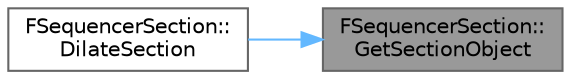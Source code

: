 digraph "FSequencerSection::GetSectionObject"
{
 // INTERACTIVE_SVG=YES
 // LATEX_PDF_SIZE
  bgcolor="transparent";
  edge [fontname=Helvetica,fontsize=10,labelfontname=Helvetica,labelfontsize=10];
  node [fontname=Helvetica,fontsize=10,shape=box,height=0.2,width=0.4];
  rankdir="RL";
  Node1 [id="Node000001",label="FSequencerSection::\lGetSectionObject",height=0.2,width=0.4,color="gray40", fillcolor="grey60", style="filled", fontcolor="black",tooltip="The MovieSceneSection data being visualized."];
  Node1 -> Node2 [id="edge1_Node000001_Node000002",dir="back",color="steelblue1",style="solid",tooltip=" "];
  Node2 [id="Node000002",label="FSequencerSection::\lDilateSection",height=0.2,width=0.4,color="grey40", fillcolor="white", style="filled",URL="$d0/da8/classFSequencerSection.html#ade4550fab1ff6d22585c1005085f3dcb",tooltip="New Range that's set as we Dilate."];
}
